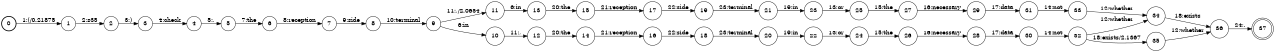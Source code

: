 digraph FST {
rankdir = LR;
size = "8.5,11";
label = "";
center = 1;
orientation = Portrait;
ranksep = "0.4";
nodesep = "0.25";
0 [label = "0", shape = circle, style = bold, fontsize = 14]
	0 -> 1 [label = "1:(/0.21875", fontsize = 14];
1 [label = "1", shape = circle, style = solid, fontsize = 14]
	1 -> 2 [label = "2:s35", fontsize = 14];
2 [label = "2", shape = circle, style = solid, fontsize = 14]
	2 -> 3 [label = "3:)", fontsize = 14];
3 [label = "3", shape = circle, style = solid, fontsize = 14]
	3 -> 4 [label = "4:check", fontsize = 14];
4 [label = "4", shape = circle, style = solid, fontsize = 14]
	4 -> 5 [label = "5:,", fontsize = 14];
5 [label = "5", shape = circle, style = solid, fontsize = 14]
	5 -> 6 [label = "7:the", fontsize = 14];
6 [label = "6", shape = circle, style = solid, fontsize = 14]
	6 -> 7 [label = "8:reception", fontsize = 14];
7 [label = "7", shape = circle, style = solid, fontsize = 14]
	7 -> 8 [label = "9:side", fontsize = 14];
8 [label = "8", shape = circle, style = solid, fontsize = 14]
	8 -> 9 [label = "10:terminal", fontsize = 14];
9 [label = "9", shape = circle, style = solid, fontsize = 14]
	9 -> 11 [label = "11:,/2.0654", fontsize = 14];
	9 -> 10 [label = "6:in", fontsize = 14];
10 [label = "10", shape = circle, style = solid, fontsize = 14]
	10 -> 12 [label = "11:,", fontsize = 14];
11 [label = "11", shape = circle, style = solid, fontsize = 14]
	11 -> 13 [label = "6:in", fontsize = 14];
12 [label = "12", shape = circle, style = solid, fontsize = 14]
	12 -> 14 [label = "20:the", fontsize = 14];
13 [label = "13", shape = circle, style = solid, fontsize = 14]
	13 -> 15 [label = "20:the", fontsize = 14];
14 [label = "14", shape = circle, style = solid, fontsize = 14]
	14 -> 16 [label = "21:reception", fontsize = 14];
15 [label = "15", shape = circle, style = solid, fontsize = 14]
	15 -> 17 [label = "21:reception", fontsize = 14];
16 [label = "16", shape = circle, style = solid, fontsize = 14]
	16 -> 18 [label = "22:side", fontsize = 14];
17 [label = "17", shape = circle, style = solid, fontsize = 14]
	17 -> 19 [label = "22:side", fontsize = 14];
18 [label = "18", shape = circle, style = solid, fontsize = 14]
	18 -> 20 [label = "23:terminal", fontsize = 14];
19 [label = "19", shape = circle, style = solid, fontsize = 14]
	19 -> 21 [label = "23:terminal", fontsize = 14];
20 [label = "20", shape = circle, style = solid, fontsize = 14]
	20 -> 22 [label = "19:in", fontsize = 14];
21 [label = "21", shape = circle, style = solid, fontsize = 14]
	21 -> 23 [label = "19:in", fontsize = 14];
22 [label = "22", shape = circle, style = solid, fontsize = 14]
	22 -> 24 [label = "13:or", fontsize = 14];
23 [label = "23", shape = circle, style = solid, fontsize = 14]
	23 -> 25 [label = "13:or", fontsize = 14];
24 [label = "24", shape = circle, style = solid, fontsize = 14]
	24 -> 26 [label = "15:the", fontsize = 14];
25 [label = "25", shape = circle, style = solid, fontsize = 14]
	25 -> 27 [label = "15:the", fontsize = 14];
26 [label = "26", shape = circle, style = solid, fontsize = 14]
	26 -> 28 [label = "16:necessary", fontsize = 14];
27 [label = "27", shape = circle, style = solid, fontsize = 14]
	27 -> 29 [label = "16:necessary", fontsize = 14];
28 [label = "28", shape = circle, style = solid, fontsize = 14]
	28 -> 30 [label = "17:data", fontsize = 14];
29 [label = "29", shape = circle, style = solid, fontsize = 14]
	29 -> 31 [label = "17:data", fontsize = 14];
30 [label = "30", shape = circle, style = solid, fontsize = 14]
	30 -> 32 [label = "14:not", fontsize = 14];
31 [label = "31", shape = circle, style = solid, fontsize = 14]
	31 -> 33 [label = "14:not", fontsize = 14];
32 [label = "32", shape = circle, style = solid, fontsize = 14]
	32 -> 34 [label = "12:whether", fontsize = 14];
	32 -> 35 [label = "18:exists/2.1367", fontsize = 14];
33 [label = "33", shape = circle, style = solid, fontsize = 14]
	33 -> 34 [label = "12:whether", fontsize = 14];
34 [label = "34", shape = circle, style = solid, fontsize = 14]
	34 -> 36 [label = "18:exists", fontsize = 14];
35 [label = "35", shape = circle, style = solid, fontsize = 14]
	35 -> 36 [label = "12:whether", fontsize = 14];
36 [label = "36", shape = circle, style = solid, fontsize = 14]
	36 -> 37 [label = "24:.", fontsize = 14];
37 [label = "37", shape = doublecircle, style = solid, fontsize = 14]
}
